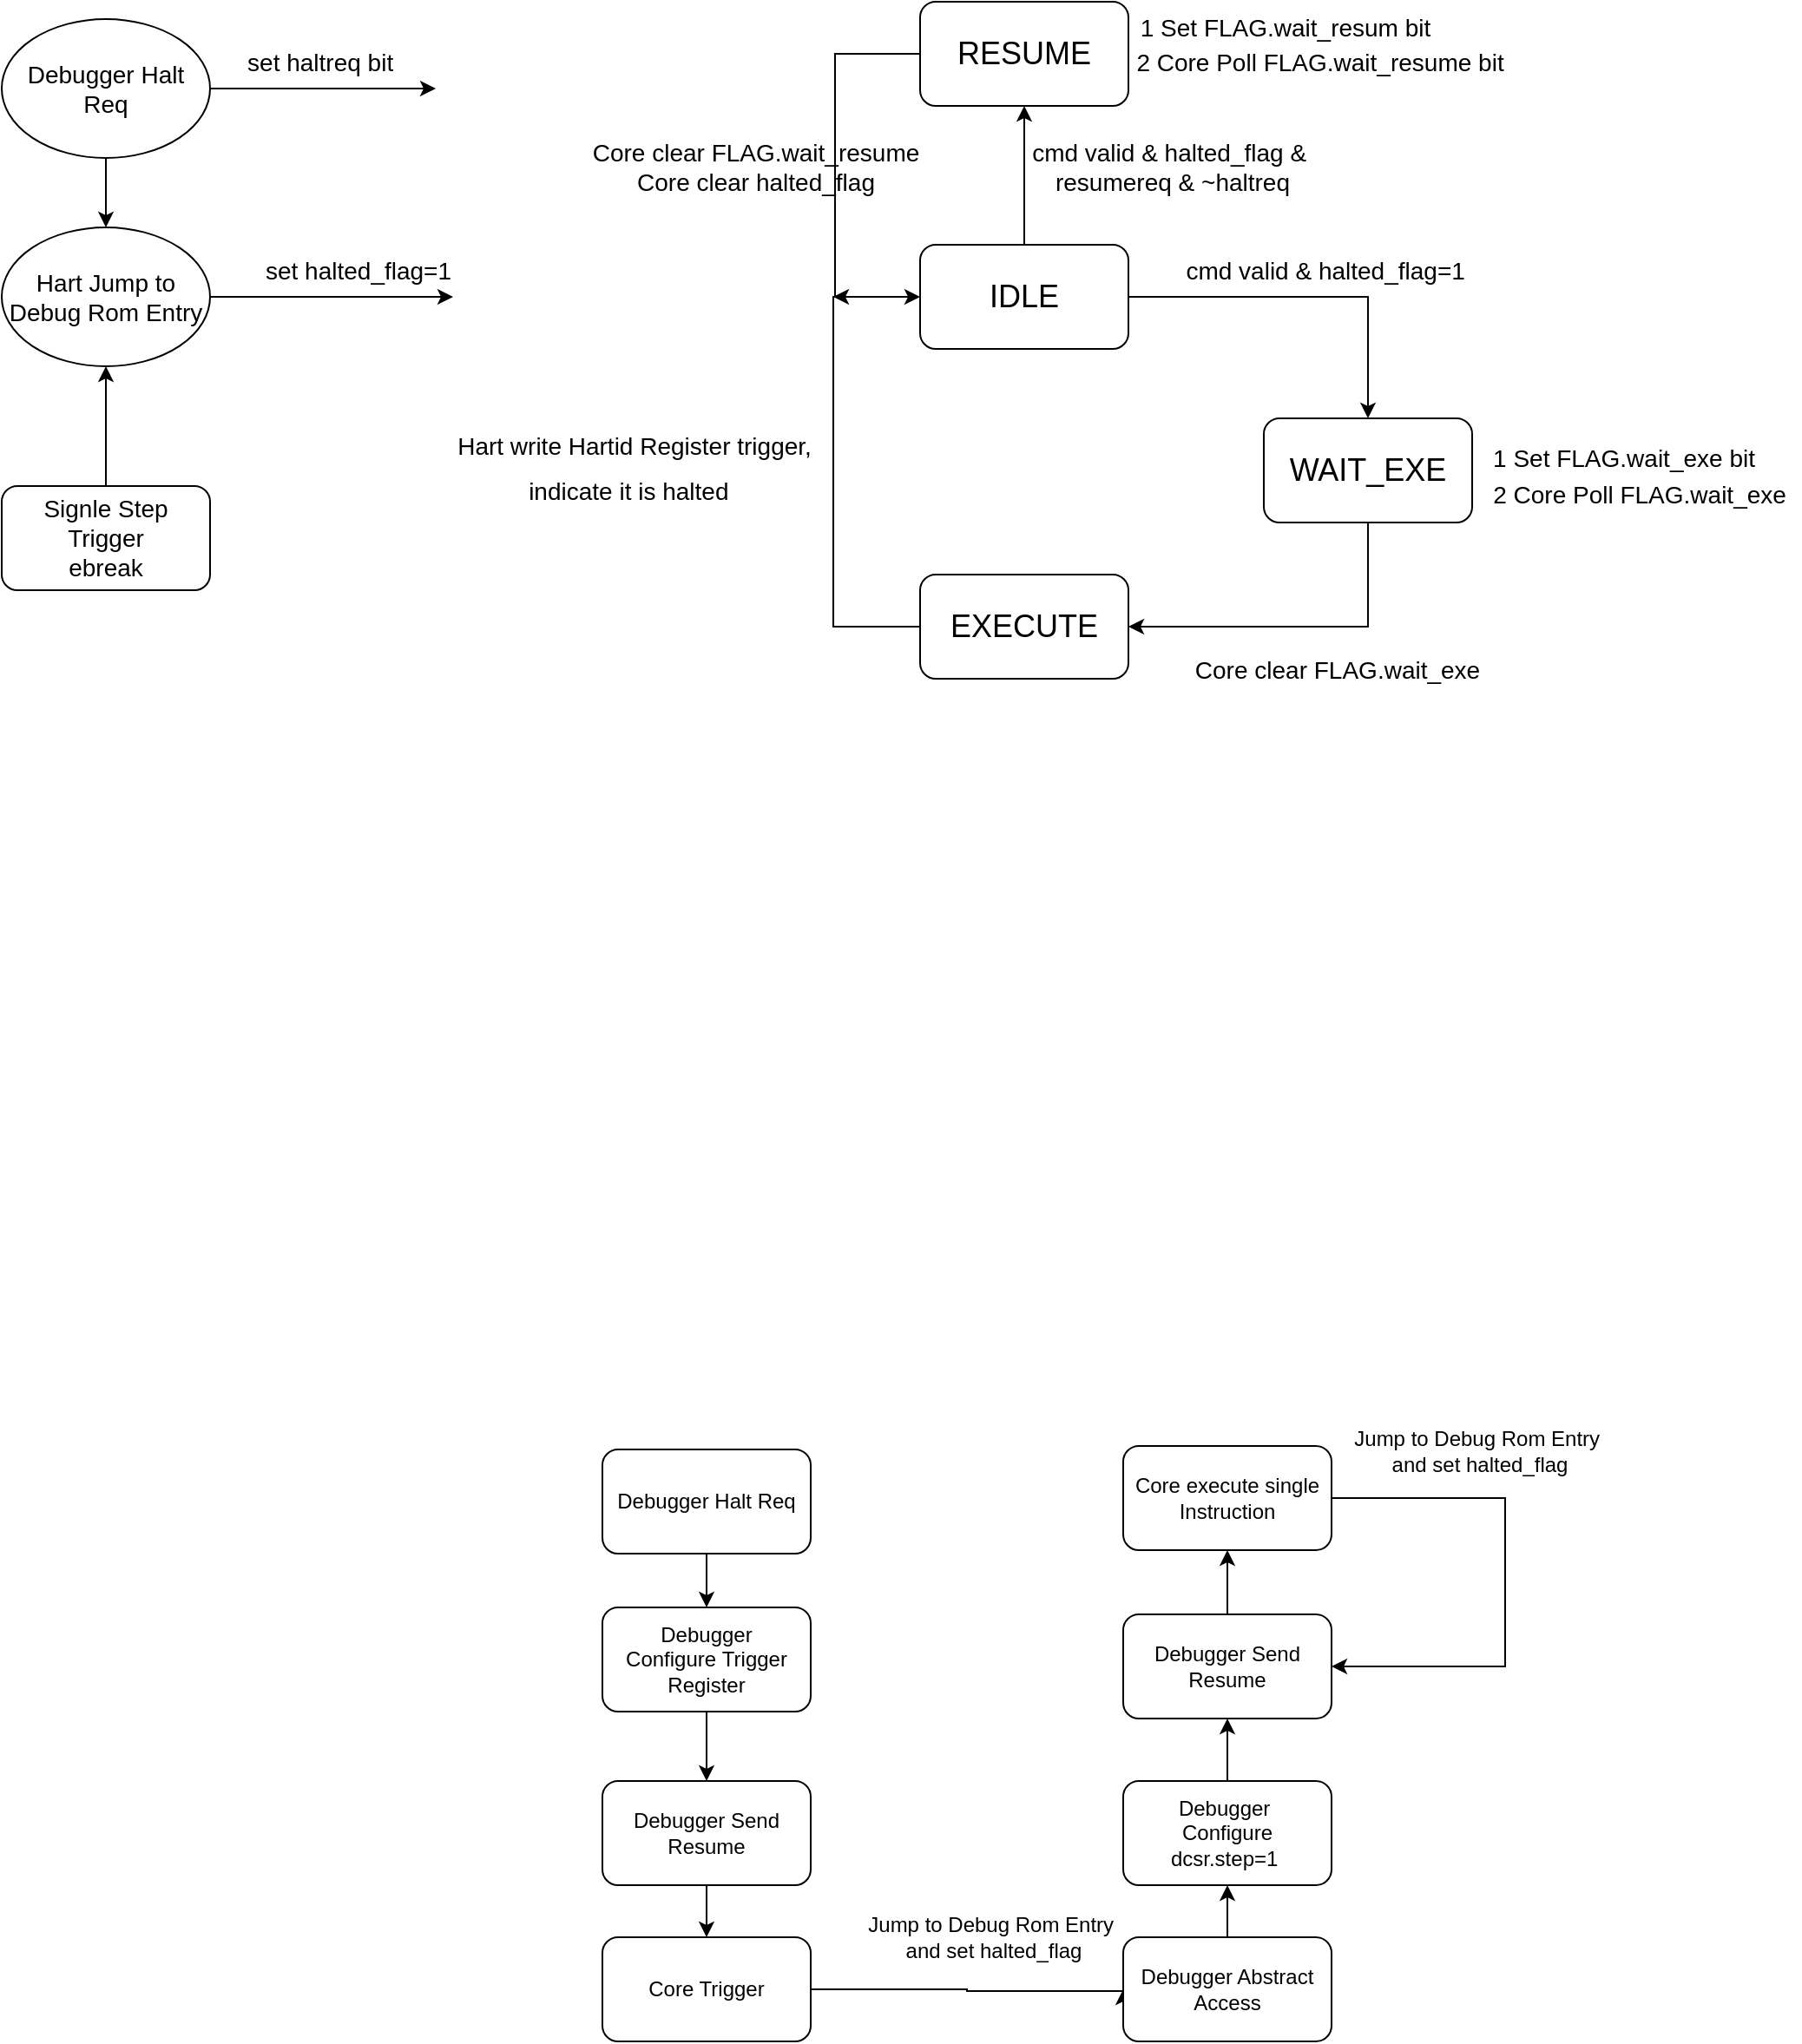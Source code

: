 <mxfile version="24.7.6">
  <diagram name="Page-1" id="58cdce13-f638-feb5-8d6f-7d28b1aa9fa0">
    <mxGraphModel dx="1195" dy="652" grid="1" gridSize="10" guides="0" tooltips="1" connect="1" arrows="1" fold="1" page="1" pageScale="1" pageWidth="1100" pageHeight="850" background="none" math="0" shadow="0">
      <root>
        <mxCell id="0" />
        <mxCell id="1" parent="0" />
        <mxCell id="yvpYBFrj47WIfBBR2a_V-3" style="edgeStyle=orthogonalEdgeStyle;rounded=0;orthogonalLoop=1;jettySize=auto;html=1;exitX=1;exitY=0.5;exitDx=0;exitDy=0;entryX=0.5;entryY=0;entryDx=0;entryDy=0;" edge="1" parent="1" source="yvpYBFrj47WIfBBR2a_V-1" target="yvpYBFrj47WIfBBR2a_V-2">
          <mxGeometry relative="1" as="geometry" />
        </mxCell>
        <mxCell id="yvpYBFrj47WIfBBR2a_V-29" style="edgeStyle=orthogonalEdgeStyle;rounded=0;orthogonalLoop=1;jettySize=auto;html=1;exitX=0.5;exitY=0;exitDx=0;exitDy=0;entryX=0.5;entryY=1;entryDx=0;entryDy=0;" edge="1" parent="1" source="yvpYBFrj47WIfBBR2a_V-1" target="yvpYBFrj47WIfBBR2a_V-17">
          <mxGeometry relative="1" as="geometry" />
        </mxCell>
        <mxCell id="yvpYBFrj47WIfBBR2a_V-1" value="&lt;font style=&quot;font-size: 18px;&quot;&gt;IDLE&lt;/font&gt;" style="rounded=1;whiteSpace=wrap;html=1;" vertex="1" parent="1">
          <mxGeometry x="593" y="225" width="120" height="60" as="geometry" />
        </mxCell>
        <mxCell id="yvpYBFrj47WIfBBR2a_V-6" style="edgeStyle=orthogonalEdgeStyle;rounded=0;orthogonalLoop=1;jettySize=auto;html=1;entryX=1;entryY=0.5;entryDx=0;entryDy=0;" edge="1" parent="1" source="yvpYBFrj47WIfBBR2a_V-2" target="yvpYBFrj47WIfBBR2a_V-5">
          <mxGeometry relative="1" as="geometry">
            <Array as="points">
              <mxPoint x="851" y="445" />
            </Array>
          </mxGeometry>
        </mxCell>
        <mxCell id="yvpYBFrj47WIfBBR2a_V-2" value="&lt;font style=&quot;font-size: 18px;&quot;&gt;WAIT_EXE&lt;/font&gt;" style="rounded=1;whiteSpace=wrap;html=1;" vertex="1" parent="1">
          <mxGeometry x="791" y="325" width="120" height="60" as="geometry" />
        </mxCell>
        <mxCell id="yvpYBFrj47WIfBBR2a_V-4" value="&lt;font style=&quot;font-size: 14px;&quot;&gt;cmd valid &amp;amp; halted_flag=1&amp;nbsp;&lt;/font&gt;" style="text;html=1;align=center;verticalAlign=middle;resizable=0;points=[];autosize=1;strokeColor=none;fillColor=none;" vertex="1" parent="1">
          <mxGeometry x="733" y="225" width="190" height="30" as="geometry" />
        </mxCell>
        <mxCell id="yvpYBFrj47WIfBBR2a_V-15" style="edgeStyle=orthogonalEdgeStyle;rounded=0;orthogonalLoop=1;jettySize=auto;html=1;exitX=0;exitY=0.5;exitDx=0;exitDy=0;entryX=0;entryY=0.5;entryDx=0;entryDy=0;" edge="1" parent="1" source="yvpYBFrj47WIfBBR2a_V-5" target="yvpYBFrj47WIfBBR2a_V-1">
          <mxGeometry relative="1" as="geometry">
            <mxPoint x="503" y="255" as="targetPoint" />
            <Array as="points">
              <mxPoint x="543" y="445" />
              <mxPoint x="543" y="255" />
            </Array>
          </mxGeometry>
        </mxCell>
        <mxCell id="yvpYBFrj47WIfBBR2a_V-5" value="&lt;span style=&quot;font-size: 18px;&quot;&gt;EXECUTE&lt;/span&gt;" style="rounded=1;whiteSpace=wrap;html=1;" vertex="1" parent="1">
          <mxGeometry x="593" y="415" width="120" height="60" as="geometry" />
        </mxCell>
        <mxCell id="yvpYBFrj47WIfBBR2a_V-7" value="&lt;font style=&quot;font-size: 14px;&quot;&gt;Core clear FLAG.wait_exe&lt;/font&gt;" style="text;html=1;align=center;verticalAlign=middle;resizable=0;points=[];autosize=1;strokeColor=none;fillColor=none;" vertex="1" parent="1">
          <mxGeometry x="738" y="455" width="190" height="30" as="geometry" />
        </mxCell>
        <mxCell id="yvpYBFrj47WIfBBR2a_V-14" value="&lt;font style=&quot;font-size: 14px;&quot;&gt;1 Set FLAG.wait_exe bit&lt;/font&gt;" style="text;html=1;align=center;verticalAlign=middle;resizable=0;points=[];autosize=1;strokeColor=none;fillColor=none;" vertex="1" parent="1">
          <mxGeometry x="913" y="333" width="170" height="30" as="geometry" />
        </mxCell>
        <mxCell id="yvpYBFrj47WIfBBR2a_V-16" value="&lt;font style=&quot;font-size: 14px;&quot;&gt;Ha&lt;/font&gt;&lt;font style=&quot;font-size: 14px;&quot;&gt;rt write Hartid Register trigger,&lt;/font&gt;&lt;div&gt;&lt;font style=&quot;&quot;&gt;&lt;font style=&quot;font-size: 14px;&quot;&gt;ind&lt;font style=&quot;&quot;&gt;icate it is halte&lt;/font&gt;d&lt;/font&gt;&lt;span style=&quot;font-size: 24px;&quot;&gt;&amp;nbsp;&lt;/span&gt;&lt;/font&gt;&lt;/div&gt;" style="text;html=1;align=center;verticalAlign=middle;resizable=0;points=[];autosize=1;strokeColor=none;fillColor=none;" vertex="1" parent="1">
          <mxGeometry x="313" y="325" width="230" height="60" as="geometry" />
        </mxCell>
        <mxCell id="yvpYBFrj47WIfBBR2a_V-36" style="edgeStyle=orthogonalEdgeStyle;rounded=0;orthogonalLoop=1;jettySize=auto;html=1;exitX=0;exitY=0.25;exitDx=0;exitDy=0;" edge="1" parent="1" source="yvpYBFrj47WIfBBR2a_V-17">
          <mxGeometry relative="1" as="geometry">
            <mxPoint x="543" y="255" as="targetPoint" />
            <Array as="points">
              <mxPoint x="593" y="115" />
              <mxPoint x="544" y="115" />
              <mxPoint x="544" y="255" />
            </Array>
          </mxGeometry>
        </mxCell>
        <mxCell id="yvpYBFrj47WIfBBR2a_V-17" value="&lt;font style=&quot;font-size: 18px;&quot;&gt;RESUME&lt;/font&gt;" style="rounded=1;whiteSpace=wrap;html=1;" vertex="1" parent="1">
          <mxGeometry x="593" y="85" width="120" height="60" as="geometry" />
        </mxCell>
        <mxCell id="yvpYBFrj47WIfBBR2a_V-21" style="edgeStyle=orthogonalEdgeStyle;rounded=0;orthogonalLoop=1;jettySize=auto;html=1;exitX=0.5;exitY=1;exitDx=0;exitDy=0;entryX=0.5;entryY=0;entryDx=0;entryDy=0;" edge="1" parent="1" source="yvpYBFrj47WIfBBR2a_V-19" target="yvpYBFrj47WIfBBR2a_V-20">
          <mxGeometry relative="1" as="geometry" />
        </mxCell>
        <mxCell id="yvpYBFrj47WIfBBR2a_V-19" value="&lt;font style=&quot;font-size: 14px;&quot;&gt;Debugger Halt Req&lt;/font&gt;" style="ellipse;whiteSpace=wrap;html=1;" vertex="1" parent="1">
          <mxGeometry x="64" y="95" width="120" height="80" as="geometry" />
        </mxCell>
        <mxCell id="yvpYBFrj47WIfBBR2a_V-22" style="edgeStyle=orthogonalEdgeStyle;rounded=0;orthogonalLoop=1;jettySize=auto;html=1;exitX=1;exitY=0.5;exitDx=0;exitDy=0;" edge="1" parent="1" source="yvpYBFrj47WIfBBR2a_V-20">
          <mxGeometry relative="1" as="geometry">
            <mxPoint x="324" y="255" as="targetPoint" />
          </mxGeometry>
        </mxCell>
        <mxCell id="yvpYBFrj47WIfBBR2a_V-20" value="&lt;font style=&quot;font-size: 14px;&quot;&gt;Hart Jump to Debug Rom Entry&lt;/font&gt;" style="ellipse;whiteSpace=wrap;html=1;" vertex="1" parent="1">
          <mxGeometry x="64" y="215" width="120" height="80" as="geometry" />
        </mxCell>
        <mxCell id="yvpYBFrj47WIfBBR2a_V-23" value="&lt;font style=&quot;font-size: 14px;&quot;&gt;set halted_flag=1&lt;/font&gt;" style="text;html=1;align=center;verticalAlign=middle;resizable=0;points=[];autosize=1;strokeColor=none;fillColor=none;" vertex="1" parent="1">
          <mxGeometry x="204" y="225" width="130" height="30" as="geometry" />
        </mxCell>
        <mxCell id="yvpYBFrj47WIfBBR2a_V-25" value="&lt;font style=&quot;font-size: 14px;&quot;&gt;set haltreq bit&amp;nbsp;&lt;/font&gt;" style="text;html=1;align=center;verticalAlign=middle;resizable=0;points=[];autosize=1;strokeColor=none;fillColor=none;" vertex="1" parent="1">
          <mxGeometry x="194" y="105" width="110" height="30" as="geometry" />
        </mxCell>
        <mxCell id="yvpYBFrj47WIfBBR2a_V-28" style="edgeStyle=orthogonalEdgeStyle;rounded=0;orthogonalLoop=1;jettySize=auto;html=1;exitX=1;exitY=0.5;exitDx=0;exitDy=0;" edge="1" parent="1" source="yvpYBFrj47WIfBBR2a_V-19">
          <mxGeometry relative="1" as="geometry">
            <mxPoint x="314" y="135" as="targetPoint" />
          </mxGeometry>
        </mxCell>
        <mxCell id="yvpYBFrj47WIfBBR2a_V-30" value="&lt;font style=&quot;font-size: 14px;&quot;&gt;cmd valid &amp;amp; halted_flag &amp;amp;&amp;nbsp;&lt;/font&gt;&lt;div&gt;&lt;font style=&quot;font-size: 14px;&quot;&gt;resumereq &amp;amp; ~haltreq&lt;/font&gt;&lt;/div&gt;" style="text;html=1;align=center;verticalAlign=middle;resizable=0;points=[];autosize=1;strokeColor=none;fillColor=none;" vertex="1" parent="1">
          <mxGeometry x="643" y="155" width="190" height="50" as="geometry" />
        </mxCell>
        <mxCell id="yvpYBFrj47WIfBBR2a_V-31" value="&lt;font style=&quot;font-size: 14px;&quot;&gt;2 Core Poll FLAG.wait_exe&lt;/font&gt;" style="text;html=1;align=center;verticalAlign=middle;resizable=0;points=[];autosize=1;strokeColor=none;fillColor=none;" vertex="1" parent="1">
          <mxGeometry x="913" y="354" width="187" height="29" as="geometry" />
        </mxCell>
        <mxCell id="yvpYBFrj47WIfBBR2a_V-32" value="&lt;font style=&quot;font-size: 14px;&quot;&gt;1 Set FLAG.wait_resum bit&lt;/font&gt;" style="text;html=1;align=center;verticalAlign=middle;resizable=0;points=[];autosize=1;strokeColor=none;fillColor=none;" vertex="1" parent="1">
          <mxGeometry x="708" y="85" width="190" height="30" as="geometry" />
        </mxCell>
        <mxCell id="yvpYBFrj47WIfBBR2a_V-33" value="&lt;font style=&quot;font-size: 14px;&quot;&gt;2 Core Poll FLAG.wait_resume bit&lt;/font&gt;" style="text;html=1;align=center;verticalAlign=middle;resizable=0;points=[];autosize=1;strokeColor=none;fillColor=none;" vertex="1" parent="1">
          <mxGeometry x="703" y="105" width="240" height="30" as="geometry" />
        </mxCell>
        <mxCell id="yvpYBFrj47WIfBBR2a_V-37" value="&lt;font style=&quot;font-size: 14px;&quot;&gt;Core clear FLAG.wait_resume&lt;/font&gt;&lt;div&gt;&lt;font style=&quot;font-size: 14px;&quot;&gt;Core clear halted_flag&lt;/font&gt;&lt;/div&gt;" style="text;html=1;align=center;verticalAlign=middle;resizable=0;points=[];autosize=1;strokeColor=none;fillColor=none;" vertex="1" parent="1">
          <mxGeometry x="395" y="157" width="206" height="46" as="geometry" />
        </mxCell>
        <mxCell id="yvpYBFrj47WIfBBR2a_V-40" style="edgeStyle=orthogonalEdgeStyle;rounded=0;orthogonalLoop=1;jettySize=auto;html=1;exitX=0.5;exitY=0;exitDx=0;exitDy=0;entryX=0.5;entryY=1;entryDx=0;entryDy=0;" edge="1" parent="1" source="yvpYBFrj47WIfBBR2a_V-39" target="yvpYBFrj47WIfBBR2a_V-20">
          <mxGeometry relative="1" as="geometry" />
        </mxCell>
        <mxCell id="yvpYBFrj47WIfBBR2a_V-39" value="&lt;span style=&quot;font-size: 14px;&quot;&gt;Signle Step&lt;/span&gt;&lt;div&gt;&lt;span style=&quot;font-size: 14px;&quot;&gt;Trigger&lt;/span&gt;&lt;/div&gt;&lt;div&gt;&lt;span style=&quot;font-size: 14px;&quot;&gt;ebreak&lt;/span&gt;&lt;/div&gt;" style="rounded=1;whiteSpace=wrap;html=1;" vertex="1" parent="1">
          <mxGeometry x="64" y="364" width="120" height="60" as="geometry" />
        </mxCell>
        <mxCell id="yvpYBFrj47WIfBBR2a_V-46" style="edgeStyle=orthogonalEdgeStyle;rounded=0;orthogonalLoop=1;jettySize=auto;html=1;exitX=0.5;exitY=1;exitDx=0;exitDy=0;entryX=0.5;entryY=0;entryDx=0;entryDy=0;" edge="1" parent="1" source="yvpYBFrj47WIfBBR2a_V-41" target="yvpYBFrj47WIfBBR2a_V-42">
          <mxGeometry relative="1" as="geometry" />
        </mxCell>
        <mxCell id="yvpYBFrj47WIfBBR2a_V-41" value="Debugger Halt Req" style="rounded=1;whiteSpace=wrap;html=1;" vertex="1" parent="1">
          <mxGeometry x="410" y="919" width="120" height="60" as="geometry" />
        </mxCell>
        <mxCell id="yvpYBFrj47WIfBBR2a_V-47" style="edgeStyle=orthogonalEdgeStyle;rounded=0;orthogonalLoop=1;jettySize=auto;html=1;exitX=0.5;exitY=1;exitDx=0;exitDy=0;entryX=0.5;entryY=0;entryDx=0;entryDy=0;" edge="1" parent="1" source="yvpYBFrj47WIfBBR2a_V-42" target="yvpYBFrj47WIfBBR2a_V-43">
          <mxGeometry relative="1" as="geometry" />
        </mxCell>
        <mxCell id="yvpYBFrj47WIfBBR2a_V-42" value="Debugger C&lt;span style=&quot;white-space: pre;&quot; data-slate-fragment=&quot;JTVCJTdCJTIydHlwZSUyMiUzQSUyMnBhcmFncmFwaCUyMiUyQyUyMmNoaWxkcmVuJTIyJTNBJTVCJTdCJTIydGV4dCUyMiUzQSUyMmNvbmZpZ3VyZSUyMiU3RCU1RCU3RCU1RA==&quot;&gt;onfigure&lt;/span&gt;&amp;nbsp;Trigger Register" style="rounded=1;whiteSpace=wrap;html=1;" vertex="1" parent="1">
          <mxGeometry x="410" y="1010" width="120" height="60" as="geometry" />
        </mxCell>
        <mxCell id="yvpYBFrj47WIfBBR2a_V-48" style="edgeStyle=orthogonalEdgeStyle;rounded=0;orthogonalLoop=1;jettySize=auto;html=1;exitX=0.5;exitY=1;exitDx=0;exitDy=0;" edge="1" parent="1" source="yvpYBFrj47WIfBBR2a_V-43" target="yvpYBFrj47WIfBBR2a_V-44">
          <mxGeometry relative="1" as="geometry" />
        </mxCell>
        <mxCell id="yvpYBFrj47WIfBBR2a_V-43" value="Debugger Send Resume" style="rounded=1;whiteSpace=wrap;html=1;" vertex="1" parent="1">
          <mxGeometry x="410" y="1110" width="120" height="60" as="geometry" />
        </mxCell>
        <mxCell id="yvpYBFrj47WIfBBR2a_V-45" style="edgeStyle=orthogonalEdgeStyle;rounded=0;orthogonalLoop=1;jettySize=auto;html=1;exitX=1;exitY=0.5;exitDx=0;exitDy=0;entryX=0;entryY=0.5;entryDx=0;entryDy=0;" edge="1" parent="1" source="yvpYBFrj47WIfBBR2a_V-44" target="yvpYBFrj47WIfBBR2a_V-52">
          <mxGeometry relative="1" as="geometry">
            <mxPoint x="750" y="1230" as="targetPoint" />
            <Array as="points">
              <mxPoint x="620" y="1230" />
              <mxPoint x="770" y="1231" />
            </Array>
          </mxGeometry>
        </mxCell>
        <mxCell id="yvpYBFrj47WIfBBR2a_V-44" value="Core Trigger" style="rounded=1;whiteSpace=wrap;html=1;" vertex="1" parent="1">
          <mxGeometry x="410" y="1200" width="120" height="60" as="geometry" />
        </mxCell>
        <mxCell id="yvpYBFrj47WIfBBR2a_V-49" value="Jump to Debug Rom Entry&amp;nbsp;&lt;div&gt;and&amp;nbsp;&lt;span style=&quot;background-color: initial;&quot;&gt;set halted_flag&lt;/span&gt;&lt;/div&gt;" style="text;html=1;align=center;verticalAlign=middle;resizable=0;points=[];autosize=1;strokeColor=none;fillColor=none;" vertex="1" parent="1">
          <mxGeometry x="550" y="1180" width="170" height="40" as="geometry" />
        </mxCell>
        <mxCell id="yvpYBFrj47WIfBBR2a_V-60" style="edgeStyle=orthogonalEdgeStyle;rounded=0;orthogonalLoop=1;jettySize=auto;html=1;exitX=0.5;exitY=0;exitDx=0;exitDy=0;entryX=0.5;entryY=1;entryDx=0;entryDy=0;" edge="1" parent="1" source="yvpYBFrj47WIfBBR2a_V-52" target="yvpYBFrj47WIfBBR2a_V-53">
          <mxGeometry relative="1" as="geometry" />
        </mxCell>
        <mxCell id="yvpYBFrj47WIfBBR2a_V-52" value="Debugger Abstract Access" style="rounded=1;whiteSpace=wrap;html=1;" vertex="1" parent="1">
          <mxGeometry x="710" y="1200" width="120" height="60" as="geometry" />
        </mxCell>
        <mxCell id="yvpYBFrj47WIfBBR2a_V-61" style="edgeStyle=orthogonalEdgeStyle;rounded=0;orthogonalLoop=1;jettySize=auto;html=1;exitX=0.5;exitY=0;exitDx=0;exitDy=0;entryX=0.5;entryY=1;entryDx=0;entryDy=0;" edge="1" parent="1" source="yvpYBFrj47WIfBBR2a_V-53" target="yvpYBFrj47WIfBBR2a_V-55">
          <mxGeometry relative="1" as="geometry" />
        </mxCell>
        <mxCell id="yvpYBFrj47WIfBBR2a_V-53" value="Debugger&amp;nbsp;&lt;div&gt;Configure dcsr.step=1&amp;nbsp;&lt;/div&gt;" style="rounded=1;whiteSpace=wrap;html=1;" vertex="1" parent="1">
          <mxGeometry x="710" y="1110" width="120" height="60" as="geometry" />
        </mxCell>
        <mxCell id="yvpYBFrj47WIfBBR2a_V-62" style="edgeStyle=orthogonalEdgeStyle;rounded=0;orthogonalLoop=1;jettySize=auto;html=1;exitX=0.5;exitY=0;exitDx=0;exitDy=0;entryX=0.5;entryY=1;entryDx=0;entryDy=0;" edge="1" parent="1" source="yvpYBFrj47WIfBBR2a_V-55" target="yvpYBFrj47WIfBBR2a_V-56">
          <mxGeometry relative="1" as="geometry" />
        </mxCell>
        <mxCell id="yvpYBFrj47WIfBBR2a_V-55" value="Debugger Send&lt;div&gt;Resume&lt;/div&gt;" style="rounded=1;whiteSpace=wrap;html=1;" vertex="1" parent="1">
          <mxGeometry x="710" y="1014" width="120" height="60" as="geometry" />
        </mxCell>
        <mxCell id="yvpYBFrj47WIfBBR2a_V-59" style="edgeStyle=orthogonalEdgeStyle;rounded=0;orthogonalLoop=1;jettySize=auto;html=1;exitX=1;exitY=0.5;exitDx=0;exitDy=0;entryX=1;entryY=0.5;entryDx=0;entryDy=0;" edge="1" parent="1" source="yvpYBFrj47WIfBBR2a_V-56" target="yvpYBFrj47WIfBBR2a_V-55">
          <mxGeometry relative="1" as="geometry">
            <mxPoint x="890" y="1040" as="targetPoint" />
            <Array as="points">
              <mxPoint x="930" y="947" />
              <mxPoint x="930" y="1044" />
            </Array>
          </mxGeometry>
        </mxCell>
        <mxCell id="yvpYBFrj47WIfBBR2a_V-56" value="Core execute single Instruction" style="rounded=1;whiteSpace=wrap;html=1;" vertex="1" parent="1">
          <mxGeometry x="710" y="917" width="120" height="60" as="geometry" />
        </mxCell>
        <mxCell id="yvpYBFrj47WIfBBR2a_V-58" value="Jump to Debug Rom Entry&amp;nbsp;&lt;div&gt;and&amp;nbsp;&lt;span style=&quot;background-color: initial;&quot;&gt;set halted_flag&lt;/span&gt;&lt;/div&gt;" style="text;html=1;align=center;verticalAlign=middle;resizable=0;points=[];autosize=1;strokeColor=none;fillColor=none;" vertex="1" parent="1">
          <mxGeometry x="830" y="900" width="170" height="40" as="geometry" />
        </mxCell>
      </root>
    </mxGraphModel>
  </diagram>
</mxfile>
